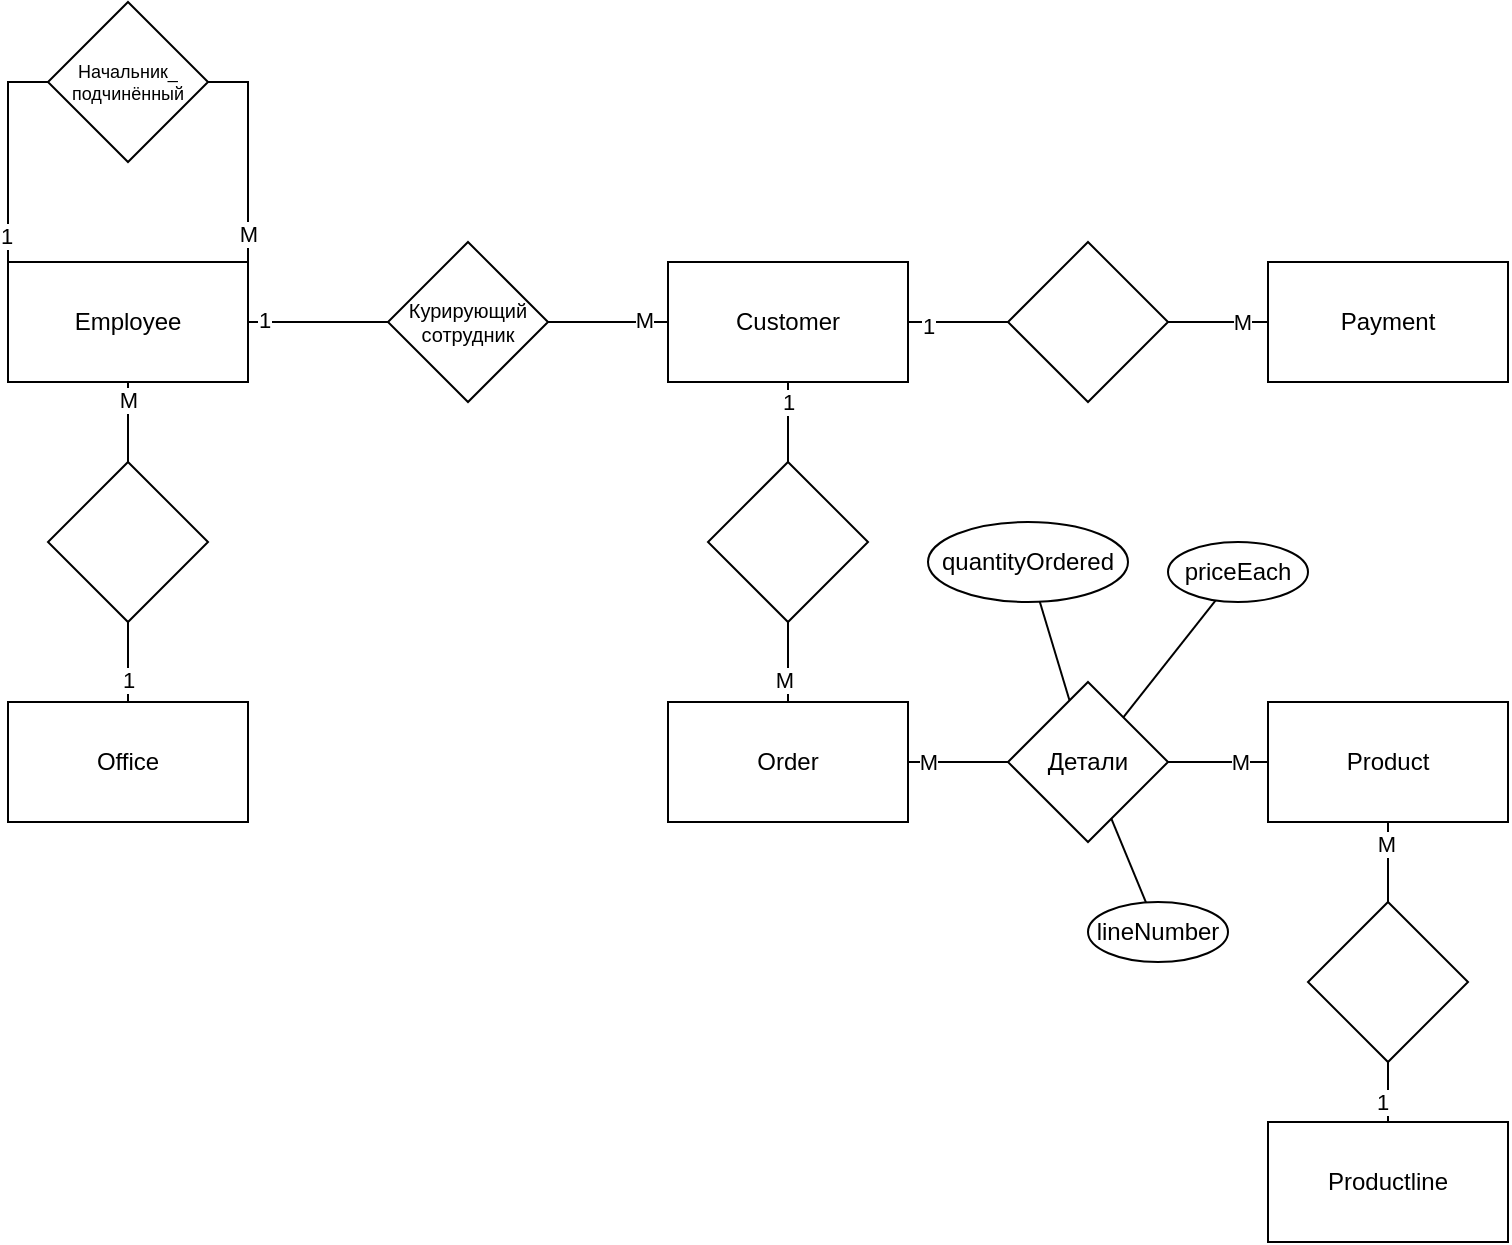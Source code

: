 <mxfile version="21.7.5" type="device">
  <diagram name="Страница — 1" id="7cyzpwz-N3NS9bs903Fy">
    <mxGraphModel dx="1195" dy="703" grid="1" gridSize="10" guides="1" tooltips="1" connect="1" arrows="1" fold="1" page="1" pageScale="1" pageWidth="827" pageHeight="1169" math="0" shadow="0">
      <root>
        <mxCell id="0" />
        <mxCell id="1" parent="0" />
        <mxCell id="XlsiGnISZDgc0DdzmHgP-12" value="" style="edgeStyle=orthogonalEdgeStyle;rounded=0;orthogonalLoop=1;jettySize=auto;html=1;endArrow=none;endFill=0;" edge="1" parent="1" source="XlsiGnISZDgc0DdzmHgP-1" target="XlsiGnISZDgc0DdzmHgP-11">
          <mxGeometry relative="1" as="geometry" />
        </mxCell>
        <mxCell id="XlsiGnISZDgc0DdzmHgP-14" value="1" style="edgeLabel;html=1;align=center;verticalAlign=middle;resizable=0;points=[];" vertex="1" connectable="0" parent="XlsiGnISZDgc0DdzmHgP-12">
          <mxGeometry x="-0.773" y="1" relative="1" as="geometry">
            <mxPoint as="offset" />
          </mxGeometry>
        </mxCell>
        <mxCell id="XlsiGnISZDgc0DdzmHgP-18" value="" style="edgeStyle=orthogonalEdgeStyle;rounded=0;orthogonalLoop=1;jettySize=auto;html=1;endArrow=none;endFill=0;" edge="1" parent="1" source="XlsiGnISZDgc0DdzmHgP-1" target="XlsiGnISZDgc0DdzmHgP-17">
          <mxGeometry relative="1" as="geometry" />
        </mxCell>
        <mxCell id="XlsiGnISZDgc0DdzmHgP-20" value="M" style="edgeLabel;html=1;align=center;verticalAlign=middle;resizable=0;points=[];" vertex="1" connectable="0" parent="XlsiGnISZDgc0DdzmHgP-18">
          <mxGeometry x="-0.56" relative="1" as="geometry">
            <mxPoint as="offset" />
          </mxGeometry>
        </mxCell>
        <mxCell id="XlsiGnISZDgc0DdzmHgP-1" value="Employee" style="rounded=0;whiteSpace=wrap;html=1;" vertex="1" parent="1">
          <mxGeometry x="40" y="180" width="120" height="60" as="geometry" />
        </mxCell>
        <mxCell id="XlsiGnISZDgc0DdzmHgP-2" value="Customer" style="rounded=0;whiteSpace=wrap;html=1;" vertex="1" parent="1">
          <mxGeometry x="370" y="180" width="120" height="60" as="geometry" />
        </mxCell>
        <mxCell id="XlsiGnISZDgc0DdzmHgP-29" value="" style="edgeStyle=orthogonalEdgeStyle;rounded=0;orthogonalLoop=1;jettySize=auto;html=1;endArrow=none;endFill=0;" edge="1" parent="1" source="XlsiGnISZDgc0DdzmHgP-3" target="XlsiGnISZDgc0DdzmHgP-26">
          <mxGeometry relative="1" as="geometry" />
        </mxCell>
        <mxCell id="XlsiGnISZDgc0DdzmHgP-460" value="M" style="edgeLabel;html=1;align=center;verticalAlign=middle;resizable=0;points=[];" vertex="1" connectable="0" parent="XlsiGnISZDgc0DdzmHgP-29">
          <mxGeometry x="-0.42" y="2" relative="1" as="geometry">
            <mxPoint as="offset" />
          </mxGeometry>
        </mxCell>
        <mxCell id="XlsiGnISZDgc0DdzmHgP-3" value="Order" style="rounded=0;whiteSpace=wrap;html=1;" vertex="1" parent="1">
          <mxGeometry x="370" y="400" width="120" height="60" as="geometry" />
        </mxCell>
        <mxCell id="XlsiGnISZDgc0DdzmHgP-4" value="Office" style="rounded=0;whiteSpace=wrap;html=1;" vertex="1" parent="1">
          <mxGeometry x="40" y="400" width="120" height="60" as="geometry" />
        </mxCell>
        <mxCell id="XlsiGnISZDgc0DdzmHgP-6" style="edgeStyle=orthogonalEdgeStyle;rounded=0;orthogonalLoop=1;jettySize=auto;html=1;exitX=0;exitY=0.5;exitDx=0;exitDy=0;entryX=0;entryY=0;entryDx=0;entryDy=0;endArrow=none;endFill=0;" edge="1" parent="1" source="XlsiGnISZDgc0DdzmHgP-5" target="XlsiGnISZDgc0DdzmHgP-1">
          <mxGeometry relative="1" as="geometry" />
        </mxCell>
        <mxCell id="XlsiGnISZDgc0DdzmHgP-8" value="1" style="edgeLabel;html=1;align=center;verticalAlign=middle;resizable=0;points=[];" vertex="1" connectable="0" parent="XlsiGnISZDgc0DdzmHgP-6">
          <mxGeometry x="0.751" y="-1" relative="1" as="geometry">
            <mxPoint as="offset" />
          </mxGeometry>
        </mxCell>
        <mxCell id="XlsiGnISZDgc0DdzmHgP-7" style="edgeStyle=orthogonalEdgeStyle;rounded=0;orthogonalLoop=1;jettySize=auto;html=1;exitX=1;exitY=0.5;exitDx=0;exitDy=0;entryX=1;entryY=0;entryDx=0;entryDy=0;endArrow=none;endFill=0;" edge="1" parent="1" source="XlsiGnISZDgc0DdzmHgP-5" target="XlsiGnISZDgc0DdzmHgP-1">
          <mxGeometry relative="1" as="geometry" />
        </mxCell>
        <mxCell id="XlsiGnISZDgc0DdzmHgP-10" value="М" style="edgeLabel;html=1;align=center;verticalAlign=middle;resizable=0;points=[];" vertex="1" connectable="0" parent="XlsiGnISZDgc0DdzmHgP-7">
          <mxGeometry x="0.74" relative="1" as="geometry">
            <mxPoint as="offset" />
          </mxGeometry>
        </mxCell>
        <mxCell id="XlsiGnISZDgc0DdzmHgP-5" value="Начальник_&lt;br style=&quot;font-size: 9px;&quot;&gt;подчинённый" style="rhombus;whiteSpace=wrap;html=1;fontSize=9;" vertex="1" parent="1">
          <mxGeometry x="60" y="50" width="80" height="80" as="geometry" />
        </mxCell>
        <mxCell id="XlsiGnISZDgc0DdzmHgP-13" value="" style="edgeStyle=orthogonalEdgeStyle;rounded=0;orthogonalLoop=1;jettySize=auto;html=1;endArrow=none;endFill=0;" edge="1" parent="1" source="XlsiGnISZDgc0DdzmHgP-11" target="XlsiGnISZDgc0DdzmHgP-2">
          <mxGeometry relative="1" as="geometry" />
        </mxCell>
        <mxCell id="XlsiGnISZDgc0DdzmHgP-15" value="М" style="edgeLabel;html=1;align=center;verticalAlign=middle;resizable=0;points=[];" vertex="1" connectable="0" parent="XlsiGnISZDgc0DdzmHgP-13">
          <mxGeometry x="0.598" y="1" relative="1" as="geometry">
            <mxPoint as="offset" />
          </mxGeometry>
        </mxCell>
        <mxCell id="XlsiGnISZDgc0DdzmHgP-11" value="Курирующий&lt;br style=&quot;font-size: 10px;&quot;&gt;сотрудник" style="rhombus;whiteSpace=wrap;html=1;fontSize=10;" vertex="1" parent="1">
          <mxGeometry x="230" y="170" width="80" height="80" as="geometry" />
        </mxCell>
        <mxCell id="XlsiGnISZDgc0DdzmHgP-23" value="" style="edgeStyle=orthogonalEdgeStyle;rounded=0;orthogonalLoop=1;jettySize=auto;html=1;endArrow=none;endFill=0;" edge="1" parent="1" source="XlsiGnISZDgc0DdzmHgP-16" target="XlsiGnISZDgc0DdzmHgP-22">
          <mxGeometry relative="1" as="geometry" />
        </mxCell>
        <mxCell id="XlsiGnISZDgc0DdzmHgP-451" value="М" style="edgeLabel;html=1;align=center;verticalAlign=middle;resizable=0;points=[];" vertex="1" connectable="0" parent="XlsiGnISZDgc0DdzmHgP-23">
          <mxGeometry x="-0.44" relative="1" as="geometry">
            <mxPoint as="offset" />
          </mxGeometry>
        </mxCell>
        <mxCell id="XlsiGnISZDgc0DdzmHgP-16" value="Product" style="rounded=0;whiteSpace=wrap;html=1;" vertex="1" parent="1">
          <mxGeometry x="670" y="400" width="120" height="60" as="geometry" />
        </mxCell>
        <mxCell id="XlsiGnISZDgc0DdzmHgP-19" value="" style="edgeStyle=orthogonalEdgeStyle;rounded=0;orthogonalLoop=1;jettySize=auto;html=1;endArrow=none;endFill=0;" edge="1" parent="1" source="XlsiGnISZDgc0DdzmHgP-17" target="XlsiGnISZDgc0DdzmHgP-4">
          <mxGeometry relative="1" as="geometry" />
        </mxCell>
        <mxCell id="XlsiGnISZDgc0DdzmHgP-21" value="1" style="edgeLabel;html=1;align=center;verticalAlign=middle;resizable=0;points=[];" vertex="1" connectable="0" parent="XlsiGnISZDgc0DdzmHgP-19">
          <mxGeometry x="0.44" relative="1" as="geometry">
            <mxPoint as="offset" />
          </mxGeometry>
        </mxCell>
        <mxCell id="XlsiGnISZDgc0DdzmHgP-17" value="" style="rhombus;whiteSpace=wrap;html=1;rounded=0;" vertex="1" parent="1">
          <mxGeometry x="60" y="280" width="80" height="80" as="geometry" />
        </mxCell>
        <mxCell id="XlsiGnISZDgc0DdzmHgP-24" value="" style="edgeStyle=orthogonalEdgeStyle;rounded=0;orthogonalLoop=1;jettySize=auto;html=1;endArrow=none;endFill=0;" edge="1" parent="1" source="XlsiGnISZDgc0DdzmHgP-22" target="XlsiGnISZDgc0DdzmHgP-3">
          <mxGeometry relative="1" as="geometry" />
        </mxCell>
        <mxCell id="XlsiGnISZDgc0DdzmHgP-452" value="М" style="edgeLabel;html=1;align=center;verticalAlign=middle;resizable=0;points=[];" vertex="1" connectable="0" parent="XlsiGnISZDgc0DdzmHgP-24">
          <mxGeometry x="0.6" relative="1" as="geometry">
            <mxPoint as="offset" />
          </mxGeometry>
        </mxCell>
        <mxCell id="XlsiGnISZDgc0DdzmHgP-22" value="Детали" style="rhombus;whiteSpace=wrap;html=1;rounded=0;" vertex="1" parent="1">
          <mxGeometry x="540" y="390" width="80" height="80" as="geometry" />
        </mxCell>
        <mxCell id="XlsiGnISZDgc0DdzmHgP-28" value="" style="edgeStyle=orthogonalEdgeStyle;rounded=0;orthogonalLoop=1;jettySize=auto;html=1;endArrow=none;endFill=0;" edge="1" parent="1" source="XlsiGnISZDgc0DdzmHgP-26" target="XlsiGnISZDgc0DdzmHgP-2">
          <mxGeometry relative="1" as="geometry" />
        </mxCell>
        <mxCell id="XlsiGnISZDgc0DdzmHgP-459" value="1" style="edgeLabel;html=1;align=center;verticalAlign=middle;resizable=0;points=[];" vertex="1" connectable="0" parent="XlsiGnISZDgc0DdzmHgP-28">
          <mxGeometry x="0.5" relative="1" as="geometry">
            <mxPoint as="offset" />
          </mxGeometry>
        </mxCell>
        <mxCell id="XlsiGnISZDgc0DdzmHgP-26" value="" style="rhombus;whiteSpace=wrap;html=1;rounded=0;" vertex="1" parent="1">
          <mxGeometry x="390" y="280" width="80" height="80" as="geometry" />
        </mxCell>
        <mxCell id="XlsiGnISZDgc0DdzmHgP-454" value="" style="rounded=0;orthogonalLoop=1;jettySize=auto;html=1;endArrow=none;endFill=0;" edge="1" parent="1" source="XlsiGnISZDgc0DdzmHgP-453" target="XlsiGnISZDgc0DdzmHgP-22">
          <mxGeometry relative="1" as="geometry" />
        </mxCell>
        <mxCell id="XlsiGnISZDgc0DdzmHgP-453" value="quantityOrdered" style="ellipse;whiteSpace=wrap;html=1;" vertex="1" parent="1">
          <mxGeometry x="500" y="310" width="100" height="40" as="geometry" />
        </mxCell>
        <mxCell id="XlsiGnISZDgc0DdzmHgP-456" value="" style="rounded=0;orthogonalLoop=1;jettySize=auto;html=1;endArrow=none;endFill=0;" edge="1" parent="1" source="XlsiGnISZDgc0DdzmHgP-455" target="XlsiGnISZDgc0DdzmHgP-22">
          <mxGeometry relative="1" as="geometry" />
        </mxCell>
        <mxCell id="XlsiGnISZDgc0DdzmHgP-455" value="priceEach" style="ellipse;whiteSpace=wrap;html=1;" vertex="1" parent="1">
          <mxGeometry x="620" y="320" width="70" height="30" as="geometry" />
        </mxCell>
        <mxCell id="XlsiGnISZDgc0DdzmHgP-458" value="" style="rounded=0;orthogonalLoop=1;jettySize=auto;html=1;endArrow=none;endFill=0;" edge="1" parent="1" source="XlsiGnISZDgc0DdzmHgP-457" target="XlsiGnISZDgc0DdzmHgP-22">
          <mxGeometry relative="1" as="geometry" />
        </mxCell>
        <mxCell id="XlsiGnISZDgc0DdzmHgP-457" value="lineNumber" style="ellipse;whiteSpace=wrap;html=1;" vertex="1" parent="1">
          <mxGeometry x="580" y="500" width="70" height="30" as="geometry" />
        </mxCell>
        <mxCell id="XlsiGnISZDgc0DdzmHgP-461" value="Payment" style="rounded=0;whiteSpace=wrap;html=1;" vertex="1" parent="1">
          <mxGeometry x="670" y="180" width="120" height="60" as="geometry" />
        </mxCell>
        <mxCell id="XlsiGnISZDgc0DdzmHgP-463" value="" style="edgeStyle=orthogonalEdgeStyle;rounded=0;orthogonalLoop=1;jettySize=auto;html=1;endArrow=none;endFill=0;" edge="1" parent="1" source="XlsiGnISZDgc0DdzmHgP-462" target="XlsiGnISZDgc0DdzmHgP-461">
          <mxGeometry relative="1" as="geometry" />
        </mxCell>
        <mxCell id="XlsiGnISZDgc0DdzmHgP-467" value="M" style="edgeLabel;html=1;align=center;verticalAlign=middle;resizable=0;points=[];" vertex="1" connectable="0" parent="XlsiGnISZDgc0DdzmHgP-463">
          <mxGeometry x="0.488" relative="1" as="geometry">
            <mxPoint as="offset" />
          </mxGeometry>
        </mxCell>
        <mxCell id="XlsiGnISZDgc0DdzmHgP-464" value="" style="edgeStyle=orthogonalEdgeStyle;rounded=0;orthogonalLoop=1;jettySize=auto;html=1;endArrow=none;endFill=0;" edge="1" parent="1" source="XlsiGnISZDgc0DdzmHgP-462" target="XlsiGnISZDgc0DdzmHgP-2">
          <mxGeometry relative="1" as="geometry" />
        </mxCell>
        <mxCell id="XlsiGnISZDgc0DdzmHgP-465" value="1" style="edgeLabel;html=1;align=center;verticalAlign=middle;resizable=0;points=[];" vertex="1" connectable="0" parent="XlsiGnISZDgc0DdzmHgP-464">
          <mxGeometry x="0.6" y="2" relative="1" as="geometry">
            <mxPoint as="offset" />
          </mxGeometry>
        </mxCell>
        <mxCell id="XlsiGnISZDgc0DdzmHgP-462" value="" style="rhombus;whiteSpace=wrap;html=1;rounded=0;" vertex="1" parent="1">
          <mxGeometry x="540" y="170" width="80" height="80" as="geometry" />
        </mxCell>
        <mxCell id="XlsiGnISZDgc0DdzmHgP-470" value="" style="edgeStyle=orthogonalEdgeStyle;rounded=0;orthogonalLoop=1;jettySize=auto;html=1;endArrow=none;endFill=0;" edge="1" parent="1" source="XlsiGnISZDgc0DdzmHgP-468" target="XlsiGnISZDgc0DdzmHgP-469">
          <mxGeometry relative="1" as="geometry" />
        </mxCell>
        <mxCell id="XlsiGnISZDgc0DdzmHgP-474" value="1" style="edgeLabel;html=1;align=center;verticalAlign=middle;resizable=0;points=[];" vertex="1" connectable="0" parent="XlsiGnISZDgc0DdzmHgP-470">
          <mxGeometry x="0.22" y="3" relative="1" as="geometry">
            <mxPoint as="offset" />
          </mxGeometry>
        </mxCell>
        <mxCell id="XlsiGnISZDgc0DdzmHgP-468" value="Productline" style="rounded=0;whiteSpace=wrap;html=1;" vertex="1" parent="1">
          <mxGeometry x="670" y="610" width="120" height="60" as="geometry" />
        </mxCell>
        <mxCell id="XlsiGnISZDgc0DdzmHgP-471" value="" style="edgeStyle=orthogonalEdgeStyle;rounded=0;orthogonalLoop=1;jettySize=auto;html=1;endArrow=none;endFill=0;" edge="1" parent="1" source="XlsiGnISZDgc0DdzmHgP-469" target="XlsiGnISZDgc0DdzmHgP-16">
          <mxGeometry relative="1" as="geometry" />
        </mxCell>
        <mxCell id="XlsiGnISZDgc0DdzmHgP-473" value="M" style="edgeLabel;html=1;align=center;verticalAlign=middle;resizable=0;points=[];" vertex="1" connectable="0" parent="XlsiGnISZDgc0DdzmHgP-471">
          <mxGeometry x="0.483" y="1" relative="1" as="geometry">
            <mxPoint as="offset" />
          </mxGeometry>
        </mxCell>
        <mxCell id="XlsiGnISZDgc0DdzmHgP-469" value="" style="rhombus;whiteSpace=wrap;html=1;rounded=0;" vertex="1" parent="1">
          <mxGeometry x="690" y="500" width="80" height="80" as="geometry" />
        </mxCell>
      </root>
    </mxGraphModel>
  </diagram>
</mxfile>
